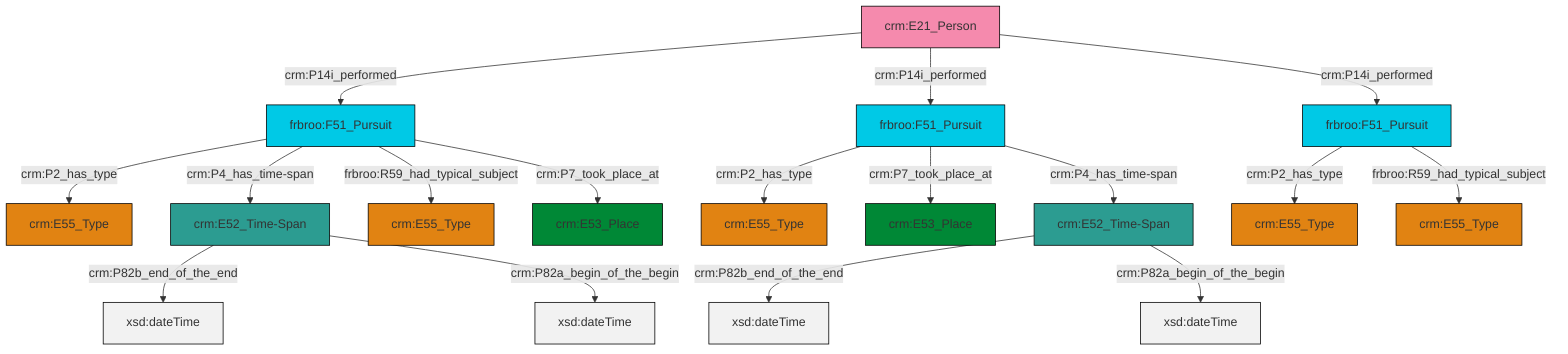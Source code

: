 graph TD
classDef Literal fill:#f2f2f2,stroke:#000000;
classDef CRM_Entity fill:#FFFFFF,stroke:#000000;
classDef Temporal_Entity fill:#00C9E6, stroke:#000000;
classDef Type fill:#E18312, stroke:#000000;
classDef Time-Span fill:#2C9C91, stroke:#000000;
classDef Appellation fill:#FFEB7F, stroke:#000000;
classDef Place fill:#008836, stroke:#000000;
classDef Persistent_Item fill:#B266B2, stroke:#000000;
classDef Conceptual_Object fill:#FFD700, stroke:#000000;
classDef Physical_Thing fill:#D2B48C, stroke:#000000;
classDef Actor fill:#f58aad, stroke:#000000;
classDef PC_Classes fill:#4ce600, stroke:#000000;
classDef Multi fill:#cccccc,stroke:#000000;

2["frbroo:F51_Pursuit"]:::Temporal_Entity -->|crm:P2_has_type| 3["crm:E55_Type"]:::Type
4["frbroo:F51_Pursuit"]:::Temporal_Entity -->|crm:P2_has_type| 5["crm:E55_Type"]:::Type
0["crm:E52_Time-Span"]:::Time-Span -->|crm:P82b_end_of_the_end| 6[xsd:dateTime]:::Literal
4["frbroo:F51_Pursuit"]:::Temporal_Entity -->|crm:P7_took_place_at| 11["crm:E53_Place"]:::Place
4["frbroo:F51_Pursuit"]:::Temporal_Entity -->|crm:P4_has_time-span| 0["crm:E52_Time-Span"]:::Time-Span
0["crm:E52_Time-Span"]:::Time-Span -->|crm:P82a_begin_of_the_begin| 19[xsd:dateTime]:::Literal
16["crm:E52_Time-Span"]:::Time-Span -->|crm:P82b_end_of_the_end| 20[xsd:dateTime]:::Literal
7["crm:E21_Person"]:::Actor -->|crm:P14i_performed| 2["frbroo:F51_Pursuit"]:::Temporal_Entity
2["frbroo:F51_Pursuit"]:::Temporal_Entity -->|crm:P4_has_time-span| 16["crm:E52_Time-Span"]:::Time-Span
26["frbroo:F51_Pursuit"]:::Temporal_Entity -->|crm:P2_has_type| 13["crm:E55_Type"]:::Type
16["crm:E52_Time-Span"]:::Time-Span -->|crm:P82a_begin_of_the_begin| 30[xsd:dateTime]:::Literal
2["frbroo:F51_Pursuit"]:::Temporal_Entity -->|frbroo:R59_had_typical_subject| 28["crm:E55_Type"]:::Type
7["crm:E21_Person"]:::Actor -->|crm:P14i_performed| 4["frbroo:F51_Pursuit"]:::Temporal_Entity
26["frbroo:F51_Pursuit"]:::Temporal_Entity -->|frbroo:R59_had_typical_subject| 22["crm:E55_Type"]:::Type
7["crm:E21_Person"]:::Actor -->|crm:P14i_performed| 26["frbroo:F51_Pursuit"]:::Temporal_Entity
2["frbroo:F51_Pursuit"]:::Temporal_Entity -->|crm:P7_took_place_at| 9["crm:E53_Place"]:::Place